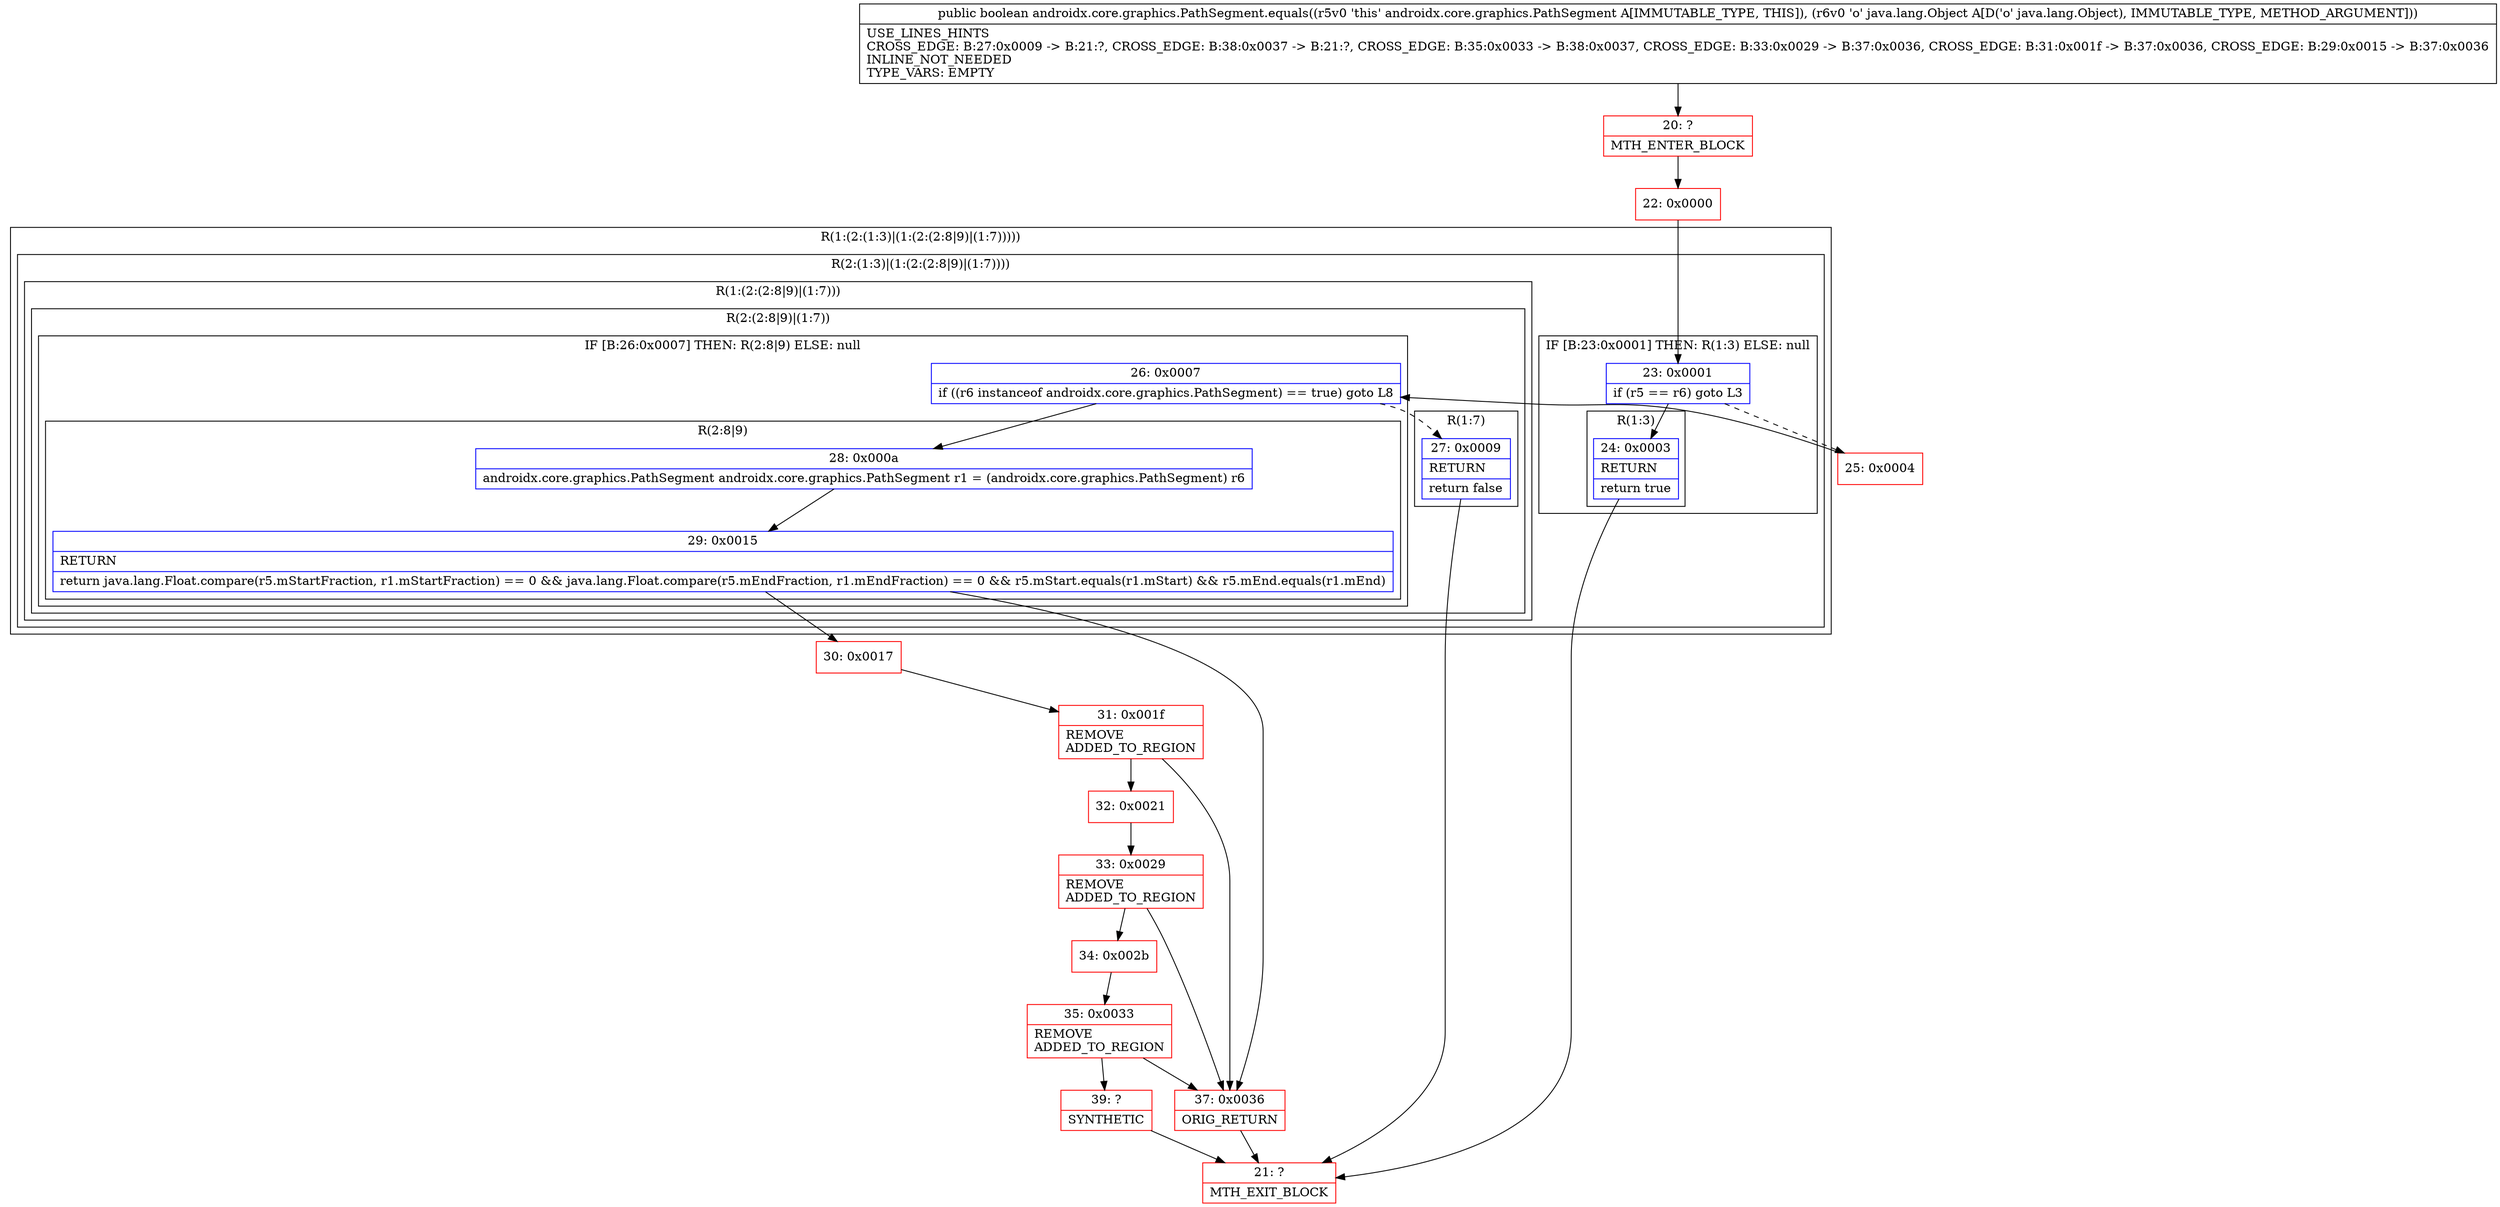 digraph "CFG forandroidx.core.graphics.PathSegment.equals(Ljava\/lang\/Object;)Z" {
subgraph cluster_Region_887043201 {
label = "R(1:(2:(1:3)|(1:(2:(2:8|9)|(1:7)))))";
node [shape=record,color=blue];
subgraph cluster_Region_1012253199 {
label = "R(2:(1:3)|(1:(2:(2:8|9)|(1:7))))";
node [shape=record,color=blue];
subgraph cluster_IfRegion_450624497 {
label = "IF [B:23:0x0001] THEN: R(1:3) ELSE: null";
node [shape=record,color=blue];
Node_23 [shape=record,label="{23\:\ 0x0001|if (r5 == r6) goto L3\l}"];
subgraph cluster_Region_1133250885 {
label = "R(1:3)";
node [shape=record,color=blue];
Node_24 [shape=record,label="{24\:\ 0x0003|RETURN\l|return true\l}"];
}
}
subgraph cluster_Region_247092873 {
label = "R(1:(2:(2:8|9)|(1:7)))";
node [shape=record,color=blue];
subgraph cluster_Region_476952811 {
label = "R(2:(2:8|9)|(1:7))";
node [shape=record,color=blue];
subgraph cluster_IfRegion_1504496868 {
label = "IF [B:26:0x0007] THEN: R(2:8|9) ELSE: null";
node [shape=record,color=blue];
Node_26 [shape=record,label="{26\:\ 0x0007|if ((r6 instanceof androidx.core.graphics.PathSegment) == true) goto L8\l}"];
subgraph cluster_Region_1619136045 {
label = "R(2:8|9)";
node [shape=record,color=blue];
Node_28 [shape=record,label="{28\:\ 0x000a|androidx.core.graphics.PathSegment androidx.core.graphics.PathSegment r1 = (androidx.core.graphics.PathSegment) r6\l}"];
Node_29 [shape=record,label="{29\:\ 0x0015|RETURN\l|return java.lang.Float.compare(r5.mStartFraction, r1.mStartFraction) == 0 && java.lang.Float.compare(r5.mEndFraction, r1.mEndFraction) == 0 && r5.mStart.equals(r1.mStart) && r5.mEnd.equals(r1.mEnd)\l}"];
}
}
subgraph cluster_Region_2060005557 {
label = "R(1:7)";
node [shape=record,color=blue];
Node_27 [shape=record,label="{27\:\ 0x0009|RETURN\l|return false\l}"];
}
}
}
}
}
Node_20 [shape=record,color=red,label="{20\:\ ?|MTH_ENTER_BLOCK\l}"];
Node_22 [shape=record,color=red,label="{22\:\ 0x0000}"];
Node_21 [shape=record,color=red,label="{21\:\ ?|MTH_EXIT_BLOCK\l}"];
Node_25 [shape=record,color=red,label="{25\:\ 0x0004}"];
Node_30 [shape=record,color=red,label="{30\:\ 0x0017}"];
Node_31 [shape=record,color=red,label="{31\:\ 0x001f|REMOVE\lADDED_TO_REGION\l}"];
Node_32 [shape=record,color=red,label="{32\:\ 0x0021}"];
Node_33 [shape=record,color=red,label="{33\:\ 0x0029|REMOVE\lADDED_TO_REGION\l}"];
Node_34 [shape=record,color=red,label="{34\:\ 0x002b}"];
Node_35 [shape=record,color=red,label="{35\:\ 0x0033|REMOVE\lADDED_TO_REGION\l}"];
Node_39 [shape=record,color=red,label="{39\:\ ?|SYNTHETIC\l}"];
Node_37 [shape=record,color=red,label="{37\:\ 0x0036|ORIG_RETURN\l}"];
MethodNode[shape=record,label="{public boolean androidx.core.graphics.PathSegment.equals((r5v0 'this' androidx.core.graphics.PathSegment A[IMMUTABLE_TYPE, THIS]), (r6v0 'o' java.lang.Object A[D('o' java.lang.Object), IMMUTABLE_TYPE, METHOD_ARGUMENT]))  | USE_LINES_HINTS\lCROSS_EDGE: B:27:0x0009 \-\> B:21:?, CROSS_EDGE: B:38:0x0037 \-\> B:21:?, CROSS_EDGE: B:35:0x0033 \-\> B:38:0x0037, CROSS_EDGE: B:33:0x0029 \-\> B:37:0x0036, CROSS_EDGE: B:31:0x001f \-\> B:37:0x0036, CROSS_EDGE: B:29:0x0015 \-\> B:37:0x0036\lINLINE_NOT_NEEDED\lTYPE_VARS: EMPTY\l}"];
MethodNode -> Node_20;Node_23 -> Node_24;
Node_23 -> Node_25[style=dashed];
Node_24 -> Node_21;
Node_26 -> Node_27[style=dashed];
Node_26 -> Node_28;
Node_28 -> Node_29;
Node_29 -> Node_30;
Node_29 -> Node_37;
Node_27 -> Node_21;
Node_20 -> Node_22;
Node_22 -> Node_23;
Node_25 -> Node_26;
Node_30 -> Node_31;
Node_31 -> Node_32;
Node_31 -> Node_37;
Node_32 -> Node_33;
Node_33 -> Node_34;
Node_33 -> Node_37;
Node_34 -> Node_35;
Node_35 -> Node_37;
Node_35 -> Node_39;
Node_39 -> Node_21;
Node_37 -> Node_21;
}

